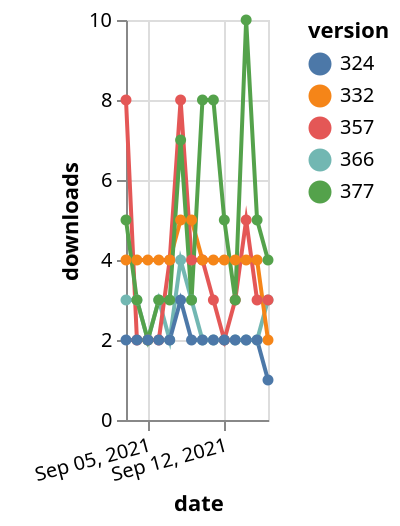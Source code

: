 {"$schema": "https://vega.github.io/schema/vega-lite/v5.json", "description": "A simple bar chart with embedded data.", "data": {"values": [{"date": "2021-09-03", "total": 3875, "delta": 3, "version": "366"}, {"date": "2021-09-04", "total": 3878, "delta": 3, "version": "366"}, {"date": "2021-09-05", "total": 3880, "delta": 2, "version": "366"}, {"date": "2021-09-06", "total": 3883, "delta": 3, "version": "366"}, {"date": "2021-09-07", "total": 3885, "delta": 2, "version": "366"}, {"date": "2021-09-08", "total": 3889, "delta": 4, "version": "366"}, {"date": "2021-09-09", "total": 3892, "delta": 3, "version": "366"}, {"date": "2021-09-10", "total": 3894, "delta": 2, "version": "366"}, {"date": "2021-09-11", "total": 3896, "delta": 2, "version": "366"}, {"date": "2021-09-12", "total": 3898, "delta": 2, "version": "366"}, {"date": "2021-09-13", "total": 3900, "delta": 2, "version": "366"}, {"date": "2021-09-14", "total": 3902, "delta": 2, "version": "366"}, {"date": "2021-09-15", "total": 3904, "delta": 2, "version": "366"}, {"date": "2021-09-16", "total": 3907, "delta": 3, "version": "366"}, {"date": "2021-09-03", "total": 6169, "delta": 8, "version": "357"}, {"date": "2021-09-04", "total": 6171, "delta": 2, "version": "357"}, {"date": "2021-09-05", "total": 6173, "delta": 2, "version": "357"}, {"date": "2021-09-06", "total": 6175, "delta": 2, "version": "357"}, {"date": "2021-09-07", "total": 6179, "delta": 4, "version": "357"}, {"date": "2021-09-08", "total": 6187, "delta": 8, "version": "357"}, {"date": "2021-09-09", "total": 6191, "delta": 4, "version": "357"}, {"date": "2021-09-10", "total": 6195, "delta": 4, "version": "357"}, {"date": "2021-09-11", "total": 6198, "delta": 3, "version": "357"}, {"date": "2021-09-12", "total": 6200, "delta": 2, "version": "357"}, {"date": "2021-09-13", "total": 6203, "delta": 3, "version": "357"}, {"date": "2021-09-14", "total": 6208, "delta": 5, "version": "357"}, {"date": "2021-09-15", "total": 6211, "delta": 3, "version": "357"}, {"date": "2021-09-16", "total": 6214, "delta": 3, "version": "357"}, {"date": "2021-09-03", "total": 5816, "delta": 4, "version": "332"}, {"date": "2021-09-04", "total": 5820, "delta": 4, "version": "332"}, {"date": "2021-09-05", "total": 5824, "delta": 4, "version": "332"}, {"date": "2021-09-06", "total": 5828, "delta": 4, "version": "332"}, {"date": "2021-09-07", "total": 5832, "delta": 4, "version": "332"}, {"date": "2021-09-08", "total": 5837, "delta": 5, "version": "332"}, {"date": "2021-09-09", "total": 5842, "delta": 5, "version": "332"}, {"date": "2021-09-10", "total": 5846, "delta": 4, "version": "332"}, {"date": "2021-09-11", "total": 5850, "delta": 4, "version": "332"}, {"date": "2021-09-12", "total": 5854, "delta": 4, "version": "332"}, {"date": "2021-09-13", "total": 5858, "delta": 4, "version": "332"}, {"date": "2021-09-14", "total": 5862, "delta": 4, "version": "332"}, {"date": "2021-09-15", "total": 5866, "delta": 4, "version": "332"}, {"date": "2021-09-16", "total": 5868, "delta": 2, "version": "332"}, {"date": "2021-09-03", "total": 3598, "delta": 5, "version": "377"}, {"date": "2021-09-04", "total": 3601, "delta": 3, "version": "377"}, {"date": "2021-09-05", "total": 3603, "delta": 2, "version": "377"}, {"date": "2021-09-06", "total": 3606, "delta": 3, "version": "377"}, {"date": "2021-09-07", "total": 3609, "delta": 3, "version": "377"}, {"date": "2021-09-08", "total": 3616, "delta": 7, "version": "377"}, {"date": "2021-09-09", "total": 3619, "delta": 3, "version": "377"}, {"date": "2021-09-10", "total": 3627, "delta": 8, "version": "377"}, {"date": "2021-09-11", "total": 3635, "delta": 8, "version": "377"}, {"date": "2021-09-12", "total": 3640, "delta": 5, "version": "377"}, {"date": "2021-09-13", "total": 3643, "delta": 3, "version": "377"}, {"date": "2021-09-14", "total": 3653, "delta": 10, "version": "377"}, {"date": "2021-09-15", "total": 3658, "delta": 5, "version": "377"}, {"date": "2021-09-16", "total": 3662, "delta": 4, "version": "377"}, {"date": "2021-09-03", "total": 2627, "delta": 2, "version": "324"}, {"date": "2021-09-04", "total": 2629, "delta": 2, "version": "324"}, {"date": "2021-09-05", "total": 2631, "delta": 2, "version": "324"}, {"date": "2021-09-06", "total": 2633, "delta": 2, "version": "324"}, {"date": "2021-09-07", "total": 2635, "delta": 2, "version": "324"}, {"date": "2021-09-08", "total": 2638, "delta": 3, "version": "324"}, {"date": "2021-09-09", "total": 2640, "delta": 2, "version": "324"}, {"date": "2021-09-10", "total": 2642, "delta": 2, "version": "324"}, {"date": "2021-09-11", "total": 2644, "delta": 2, "version": "324"}, {"date": "2021-09-12", "total": 2646, "delta": 2, "version": "324"}, {"date": "2021-09-13", "total": 2648, "delta": 2, "version": "324"}, {"date": "2021-09-14", "total": 2650, "delta": 2, "version": "324"}, {"date": "2021-09-15", "total": 2652, "delta": 2, "version": "324"}, {"date": "2021-09-16", "total": 2653, "delta": 1, "version": "324"}]}, "width": "container", "mark": {"type": "line", "point": {"filled": true}}, "encoding": {"x": {"field": "date", "type": "temporal", "timeUnit": "yearmonthdate", "title": "date", "axis": {"labelAngle": -15}}, "y": {"field": "delta", "type": "quantitative", "title": "downloads"}, "color": {"field": "version", "type": "nominal"}, "tooltip": {"field": "delta"}}}